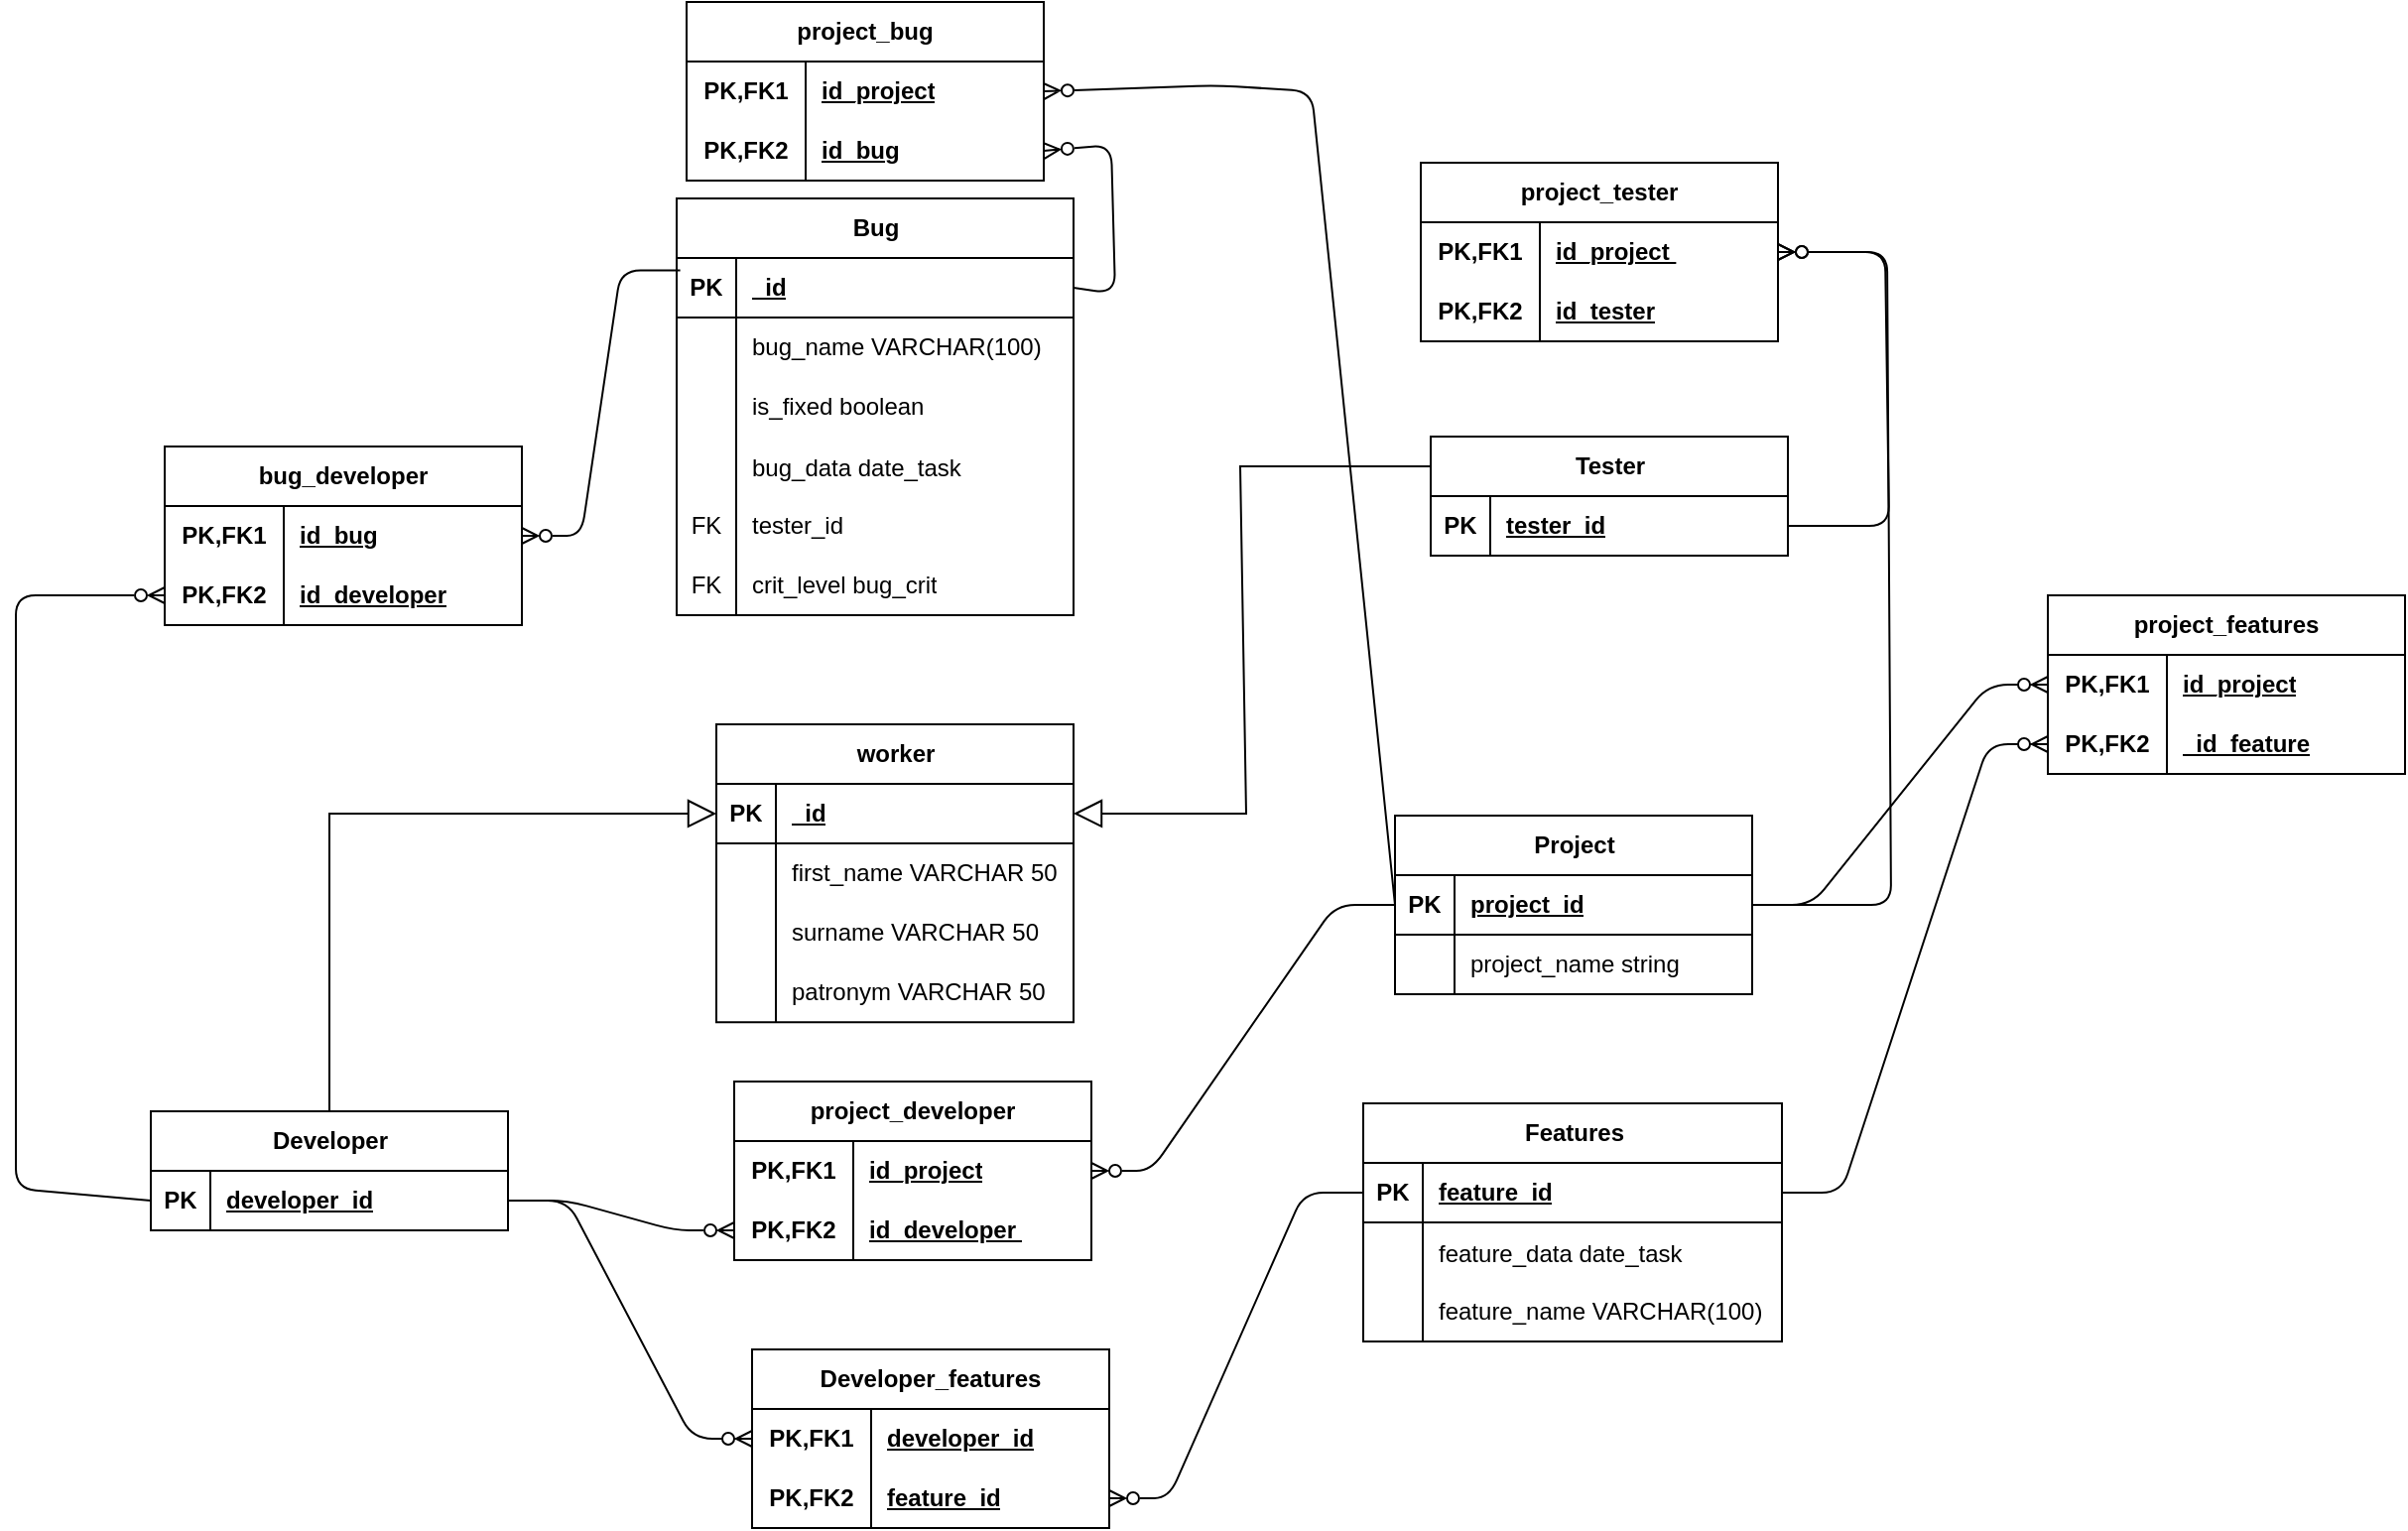 <mxfile version="24.3.0" type="device">
  <diagram id="R2lEEEUBdFMjLlhIrx00" name="Page-1">
    <mxGraphModel dx="1834" dy="367" grid="0" gridSize="11" guides="1" tooltips="1" connect="1" arrows="1" fold="1" page="0" pageScale="1" pageWidth="850" pageHeight="1100" math="0" shadow="0" extFonts="Permanent Marker^https://fonts.googleapis.com/css?family=Permanent+Marker">
      <root>
        <mxCell id="0" />
        <mxCell id="1" parent="0" />
        <mxCell id="MAnXdEzQtuogghZs_MTk-24" value="Project" style="shape=table;startSize=30;container=1;collapsible=1;childLayout=tableLayout;fixedRows=1;rowLines=0;fontStyle=1;align=center;resizeLast=1;html=1;" parent="1" vertex="1">
          <mxGeometry x="616" y="1142.997" width="180" height="90" as="geometry" />
        </mxCell>
        <mxCell id="MAnXdEzQtuogghZs_MTk-25" value="" style="shape=tableRow;horizontal=0;startSize=0;swimlaneHead=0;swimlaneBody=0;fillColor=none;collapsible=0;dropTarget=0;points=[[0,0.5],[1,0.5]];portConstraint=eastwest;top=0;left=0;right=0;bottom=1;" parent="MAnXdEzQtuogghZs_MTk-24" vertex="1">
          <mxGeometry y="30" width="180" height="30" as="geometry" />
        </mxCell>
        <mxCell id="MAnXdEzQtuogghZs_MTk-26" value="PK" style="shape=partialRectangle;connectable=0;fillColor=none;top=0;left=0;bottom=0;right=0;fontStyle=1;overflow=hidden;whiteSpace=wrap;html=1;" parent="MAnXdEzQtuogghZs_MTk-25" vertex="1">
          <mxGeometry width="30" height="30" as="geometry">
            <mxRectangle width="30" height="30" as="alternateBounds" />
          </mxGeometry>
        </mxCell>
        <mxCell id="MAnXdEzQtuogghZs_MTk-27" value="project_id" style="shape=partialRectangle;connectable=0;fillColor=none;top=0;left=0;bottom=0;right=0;align=left;spacingLeft=6;fontStyle=5;overflow=hidden;whiteSpace=wrap;html=1;" parent="MAnXdEzQtuogghZs_MTk-25" vertex="1">
          <mxGeometry x="30" width="150" height="30" as="geometry">
            <mxRectangle width="150" height="30" as="alternateBounds" />
          </mxGeometry>
        </mxCell>
        <mxCell id="MAnXdEzQtuogghZs_MTk-28" value="" style="shape=tableRow;horizontal=0;startSize=0;swimlaneHead=0;swimlaneBody=0;fillColor=none;collapsible=0;dropTarget=0;points=[[0,0.5],[1,0.5]];portConstraint=eastwest;top=0;left=0;right=0;bottom=0;" parent="MAnXdEzQtuogghZs_MTk-24" vertex="1">
          <mxGeometry y="60" width="180" height="30" as="geometry" />
        </mxCell>
        <mxCell id="MAnXdEzQtuogghZs_MTk-29" value="" style="shape=partialRectangle;connectable=0;fillColor=none;top=0;left=0;bottom=0;right=0;editable=1;overflow=hidden;whiteSpace=wrap;html=1;" parent="MAnXdEzQtuogghZs_MTk-28" vertex="1">
          <mxGeometry width="30" height="30" as="geometry">
            <mxRectangle width="30" height="30" as="alternateBounds" />
          </mxGeometry>
        </mxCell>
        <mxCell id="MAnXdEzQtuogghZs_MTk-30" value="project_name string" style="shape=partialRectangle;connectable=0;fillColor=none;top=0;left=0;bottom=0;right=0;align=left;spacingLeft=6;overflow=hidden;whiteSpace=wrap;html=1;" parent="MAnXdEzQtuogghZs_MTk-28" vertex="1">
          <mxGeometry x="30" width="150" height="30" as="geometry">
            <mxRectangle width="150" height="30" as="alternateBounds" />
          </mxGeometry>
        </mxCell>
        <mxCell id="MAnXdEzQtuogghZs_MTk-31" value="Developer" style="shape=table;startSize=30;container=1;collapsible=1;childLayout=tableLayout;fixedRows=1;rowLines=0;fontStyle=1;align=center;resizeLast=1;html=1;" parent="1" vertex="1">
          <mxGeometry x="-11" y="1291.997" width="180" height="60" as="geometry" />
        </mxCell>
        <mxCell id="MAnXdEzQtuogghZs_MTk-32" value="" style="shape=tableRow;horizontal=0;startSize=0;swimlaneHead=0;swimlaneBody=0;fillColor=none;collapsible=0;dropTarget=0;points=[[0,0.5],[1,0.5]];portConstraint=eastwest;top=0;left=0;right=0;bottom=1;" parent="MAnXdEzQtuogghZs_MTk-31" vertex="1">
          <mxGeometry y="30" width="180" height="30" as="geometry" />
        </mxCell>
        <mxCell id="MAnXdEzQtuogghZs_MTk-33" value="PK" style="shape=partialRectangle;connectable=0;fillColor=none;top=0;left=0;bottom=0;right=0;fontStyle=1;overflow=hidden;whiteSpace=wrap;html=1;" parent="MAnXdEzQtuogghZs_MTk-32" vertex="1">
          <mxGeometry width="30" height="30" as="geometry">
            <mxRectangle width="30" height="30" as="alternateBounds" />
          </mxGeometry>
        </mxCell>
        <mxCell id="MAnXdEzQtuogghZs_MTk-34" value="developer_id" style="shape=partialRectangle;connectable=0;fillColor=none;top=0;left=0;bottom=0;right=0;align=left;spacingLeft=6;fontStyle=5;overflow=hidden;whiteSpace=wrap;html=1;" parent="MAnXdEzQtuogghZs_MTk-32" vertex="1">
          <mxGeometry x="30" width="150" height="30" as="geometry">
            <mxRectangle width="150" height="30" as="alternateBounds" />
          </mxGeometry>
        </mxCell>
        <mxCell id="MAnXdEzQtuogghZs_MTk-41" value="worker" style="shape=table;startSize=30;container=1;collapsible=1;childLayout=tableLayout;fixedRows=1;rowLines=0;fontStyle=1;align=center;resizeLast=1;html=1;" parent="1" vertex="1">
          <mxGeometry x="274" y="1096.997" width="180" height="150.071" as="geometry" />
        </mxCell>
        <mxCell id="MAnXdEzQtuogghZs_MTk-42" value="" style="shape=tableRow;horizontal=0;startSize=0;swimlaneHead=0;swimlaneBody=0;fillColor=none;collapsible=0;dropTarget=0;points=[[0,0.5],[1,0.5]];portConstraint=eastwest;top=0;left=0;right=0;bottom=1;" parent="MAnXdEzQtuogghZs_MTk-41" vertex="1">
          <mxGeometry y="30" width="180" height="30" as="geometry" />
        </mxCell>
        <mxCell id="MAnXdEzQtuogghZs_MTk-43" value="PK" style="shape=partialRectangle;connectable=0;fillColor=none;top=0;left=0;bottom=0;right=0;fontStyle=1;overflow=hidden;whiteSpace=wrap;html=1;" parent="MAnXdEzQtuogghZs_MTk-42" vertex="1">
          <mxGeometry width="30" height="30" as="geometry">
            <mxRectangle width="30" height="30" as="alternateBounds" />
          </mxGeometry>
        </mxCell>
        <mxCell id="MAnXdEzQtuogghZs_MTk-44" value="_id" style="shape=partialRectangle;connectable=0;fillColor=none;top=0;left=0;bottom=0;right=0;align=left;spacingLeft=6;fontStyle=5;overflow=hidden;whiteSpace=wrap;html=1;" parent="MAnXdEzQtuogghZs_MTk-42" vertex="1">
          <mxGeometry x="30" width="150" height="30" as="geometry">
            <mxRectangle width="150" height="30" as="alternateBounds" />
          </mxGeometry>
        </mxCell>
        <mxCell id="MAnXdEzQtuogghZs_MTk-45" value="" style="shape=tableRow;horizontal=0;startSize=0;swimlaneHead=0;swimlaneBody=0;fillColor=none;collapsible=0;dropTarget=0;points=[[0,0.5],[1,0.5]];portConstraint=eastwest;top=0;left=0;right=0;bottom=0;" parent="MAnXdEzQtuogghZs_MTk-41" vertex="1">
          <mxGeometry y="60" width="180" height="30" as="geometry" />
        </mxCell>
        <mxCell id="MAnXdEzQtuogghZs_MTk-46" value="" style="shape=partialRectangle;connectable=0;fillColor=none;top=0;left=0;bottom=0;right=0;editable=1;overflow=hidden;whiteSpace=wrap;html=1;" parent="MAnXdEzQtuogghZs_MTk-45" vertex="1">
          <mxGeometry width="30" height="30" as="geometry">
            <mxRectangle width="30" height="30" as="alternateBounds" />
          </mxGeometry>
        </mxCell>
        <mxCell id="MAnXdEzQtuogghZs_MTk-47" value="first_name VARCHAR 50" style="shape=partialRectangle;connectable=0;fillColor=none;top=0;left=0;bottom=0;right=0;align=left;spacingLeft=6;overflow=hidden;whiteSpace=wrap;html=1;" parent="MAnXdEzQtuogghZs_MTk-45" vertex="1">
          <mxGeometry x="30" width="150" height="30" as="geometry">
            <mxRectangle width="150" height="30" as="alternateBounds" />
          </mxGeometry>
        </mxCell>
        <mxCell id="MAnXdEzQtuogghZs_MTk-183" value="" style="shape=tableRow;horizontal=0;startSize=0;swimlaneHead=0;swimlaneBody=0;fillColor=none;collapsible=0;dropTarget=0;points=[[0,0.5],[1,0.5]];portConstraint=eastwest;top=0;left=0;right=0;bottom=0;fontFamily=Helvetica;fontSize=12;fontColor=default;" parent="MAnXdEzQtuogghZs_MTk-41" vertex="1">
          <mxGeometry y="90" width="180" height="30" as="geometry" />
        </mxCell>
        <mxCell id="MAnXdEzQtuogghZs_MTk-184" value="" style="shape=partialRectangle;connectable=0;fillColor=none;top=0;left=0;bottom=0;right=0;fontStyle=0;overflow=hidden;whiteSpace=wrap;html=1;fontFamily=Helvetica;fontSize=12;fontColor=default;" parent="MAnXdEzQtuogghZs_MTk-183" vertex="1">
          <mxGeometry width="30" height="30" as="geometry">
            <mxRectangle width="30" height="30" as="alternateBounds" />
          </mxGeometry>
        </mxCell>
        <mxCell id="MAnXdEzQtuogghZs_MTk-185" value="surname VARCHAR 50" style="shape=partialRectangle;connectable=0;fillColor=none;top=0;left=0;bottom=0;right=0;align=left;spacingLeft=6;fontStyle=0;overflow=hidden;whiteSpace=wrap;html=1;fontFamily=Helvetica;fontSize=12;fontColor=default;" parent="MAnXdEzQtuogghZs_MTk-183" vertex="1">
          <mxGeometry x="30" width="150" height="30" as="geometry">
            <mxRectangle width="150" height="30" as="alternateBounds" />
          </mxGeometry>
        </mxCell>
        <mxCell id="MAnXdEzQtuogghZs_MTk-190" value="" style="shape=tableRow;horizontal=0;startSize=0;swimlaneHead=0;swimlaneBody=0;fillColor=none;collapsible=0;dropTarget=0;points=[[0,0.5],[1,0.5]];portConstraint=eastwest;top=0;left=0;right=0;bottom=0;fontFamily=Helvetica;fontSize=12;fontColor=default;" parent="MAnXdEzQtuogghZs_MTk-41" vertex="1">
          <mxGeometry y="120" width="180" height="30" as="geometry" />
        </mxCell>
        <mxCell id="MAnXdEzQtuogghZs_MTk-191" value="" style="shape=partialRectangle;connectable=0;fillColor=none;top=0;left=0;bottom=0;right=0;fontStyle=0;overflow=hidden;whiteSpace=wrap;html=1;fontFamily=Helvetica;fontSize=12;fontColor=default;" parent="MAnXdEzQtuogghZs_MTk-190" vertex="1">
          <mxGeometry width="30" height="30" as="geometry">
            <mxRectangle width="30" height="30" as="alternateBounds" />
          </mxGeometry>
        </mxCell>
        <mxCell id="MAnXdEzQtuogghZs_MTk-192" value="patronym&amp;nbsp;&lt;span style=&quot;background-color: initial;&quot;&gt;VARCHAR 50&lt;/span&gt;" style="shape=partialRectangle;connectable=0;fillColor=none;top=0;left=0;bottom=0;right=0;align=left;spacingLeft=6;fontStyle=0;overflow=hidden;whiteSpace=wrap;html=1;fontFamily=Helvetica;fontSize=12;fontColor=default;" parent="MAnXdEzQtuogghZs_MTk-190" vertex="1">
          <mxGeometry x="30" width="150" height="30" as="geometry">
            <mxRectangle width="150" height="30" as="alternateBounds" />
          </mxGeometry>
        </mxCell>
        <mxCell id="MAnXdEzQtuogghZs_MTk-51" value="Bug" style="shape=table;startSize=30;container=1;collapsible=1;childLayout=tableLayout;fixedRows=1;rowLines=0;fontStyle=1;align=center;resizeLast=1;html=1;" parent="1" vertex="1">
          <mxGeometry x="254" y="832" width="200" height="210" as="geometry" />
        </mxCell>
        <mxCell id="MAnXdEzQtuogghZs_MTk-52" value="" style="shape=tableRow;horizontal=0;startSize=0;swimlaneHead=0;swimlaneBody=0;fillColor=none;collapsible=0;dropTarget=0;points=[[0,0.5],[1,0.5]];portConstraint=eastwest;top=0;left=0;right=0;bottom=1;" parent="MAnXdEzQtuogghZs_MTk-51" vertex="1">
          <mxGeometry y="30" width="200" height="30" as="geometry" />
        </mxCell>
        <mxCell id="MAnXdEzQtuogghZs_MTk-53" value="PK" style="shape=partialRectangle;connectable=0;fillColor=none;top=0;left=0;bottom=0;right=0;fontStyle=1;overflow=hidden;whiteSpace=wrap;html=1;" parent="MAnXdEzQtuogghZs_MTk-52" vertex="1">
          <mxGeometry width="30" height="30" as="geometry">
            <mxRectangle width="30" height="30" as="alternateBounds" />
          </mxGeometry>
        </mxCell>
        <mxCell id="MAnXdEzQtuogghZs_MTk-54" value="_id" style="shape=partialRectangle;connectable=0;fillColor=none;top=0;left=0;bottom=0;right=0;align=left;spacingLeft=6;fontStyle=5;overflow=hidden;whiteSpace=wrap;html=1;" parent="MAnXdEzQtuogghZs_MTk-52" vertex="1">
          <mxGeometry x="30" width="170" height="30" as="geometry">
            <mxRectangle width="170" height="30" as="alternateBounds" />
          </mxGeometry>
        </mxCell>
        <mxCell id="MAnXdEzQtuogghZs_MTk-55" value="" style="shape=tableRow;horizontal=0;startSize=0;swimlaneHead=0;swimlaneBody=0;fillColor=none;collapsible=0;dropTarget=0;points=[[0,0.5],[1,0.5]];portConstraint=eastwest;top=0;left=0;right=0;bottom=0;" parent="MAnXdEzQtuogghZs_MTk-51" vertex="1">
          <mxGeometry y="60" width="200" height="30" as="geometry" />
        </mxCell>
        <mxCell id="MAnXdEzQtuogghZs_MTk-56" value="" style="shape=partialRectangle;connectable=0;fillColor=none;top=0;left=0;bottom=0;right=0;editable=1;overflow=hidden;whiteSpace=wrap;html=1;" parent="MAnXdEzQtuogghZs_MTk-55" vertex="1">
          <mxGeometry width="30" height="30" as="geometry">
            <mxRectangle width="30" height="30" as="alternateBounds" />
          </mxGeometry>
        </mxCell>
        <mxCell id="MAnXdEzQtuogghZs_MTk-57" value="bug_name VARCHAR(100)" style="shape=partialRectangle;connectable=0;fillColor=none;top=0;left=0;bottom=0;right=0;align=left;spacingLeft=6;overflow=hidden;whiteSpace=wrap;html=1;" parent="MAnXdEzQtuogghZs_MTk-55" vertex="1">
          <mxGeometry x="30" width="170" height="30" as="geometry">
            <mxRectangle width="170" height="30" as="alternateBounds" />
          </mxGeometry>
        </mxCell>
        <mxCell id="MAnXdEzQtuogghZs_MTk-58" value="" style="shape=tableRow;horizontal=0;startSize=0;swimlaneHead=0;swimlaneBody=0;fillColor=none;collapsible=0;dropTarget=0;points=[[0,0.5],[1,0.5]];portConstraint=eastwest;top=0;left=0;right=0;bottom=0;" parent="MAnXdEzQtuogghZs_MTk-51" vertex="1">
          <mxGeometry y="90" width="200" height="30" as="geometry" />
        </mxCell>
        <mxCell id="MAnXdEzQtuogghZs_MTk-59" value="" style="shape=partialRectangle;connectable=0;fillColor=none;top=0;left=0;bottom=0;right=0;editable=1;overflow=hidden;whiteSpace=wrap;html=1;" parent="MAnXdEzQtuogghZs_MTk-58" vertex="1">
          <mxGeometry width="30" height="30" as="geometry">
            <mxRectangle width="30" height="30" as="alternateBounds" />
          </mxGeometry>
        </mxCell>
        <mxCell id="MAnXdEzQtuogghZs_MTk-60" value="is_fixed boolean" style="shape=partialRectangle;connectable=0;fillColor=none;top=0;left=0;bottom=0;right=0;align=left;spacingLeft=6;overflow=hidden;whiteSpace=wrap;html=1;" parent="MAnXdEzQtuogghZs_MTk-58" vertex="1">
          <mxGeometry x="30" width="170" height="30" as="geometry">
            <mxRectangle width="170" height="30" as="alternateBounds" />
          </mxGeometry>
        </mxCell>
        <mxCell id="vAT52D-yxRdevqytOQ-D-6" value="" style="shape=tableRow;horizontal=0;startSize=0;swimlaneHead=0;swimlaneBody=0;fillColor=none;collapsible=0;dropTarget=0;points=[[0,0.5],[1,0.5]];portConstraint=eastwest;top=0;left=0;right=0;bottom=0;" vertex="1" parent="MAnXdEzQtuogghZs_MTk-51">
          <mxGeometry y="120" width="200" height="30" as="geometry" />
        </mxCell>
        <mxCell id="vAT52D-yxRdevqytOQ-D-7" value="" style="shape=partialRectangle;connectable=0;fillColor=none;top=0;left=0;bottom=0;right=0;editable=1;overflow=hidden;" vertex="1" parent="vAT52D-yxRdevqytOQ-D-6">
          <mxGeometry width="30" height="30" as="geometry">
            <mxRectangle width="30" height="30" as="alternateBounds" />
          </mxGeometry>
        </mxCell>
        <mxCell id="vAT52D-yxRdevqytOQ-D-8" value="bug_data date_task" style="shape=partialRectangle;connectable=0;fillColor=none;top=0;left=0;bottom=0;right=0;align=left;spacingLeft=6;overflow=hidden;" vertex="1" parent="vAT52D-yxRdevqytOQ-D-6">
          <mxGeometry x="30" width="170" height="30" as="geometry">
            <mxRectangle width="170" height="30" as="alternateBounds" />
          </mxGeometry>
        </mxCell>
        <mxCell id="MAnXdEzQtuogghZs_MTk-67" value="" style="shape=tableRow;horizontal=0;startSize=0;swimlaneHead=0;swimlaneBody=0;fillColor=none;collapsible=0;dropTarget=0;points=[[0,0.5],[1,0.5]];portConstraint=eastwest;top=0;left=0;right=0;bottom=0;" parent="MAnXdEzQtuogghZs_MTk-51" vertex="1">
          <mxGeometry y="150" width="200" height="30" as="geometry" />
        </mxCell>
        <mxCell id="MAnXdEzQtuogghZs_MTk-68" value="FK" style="shape=partialRectangle;connectable=0;fillColor=none;top=0;left=0;bottom=0;right=0;fontStyle=0;overflow=hidden;whiteSpace=wrap;html=1;" parent="MAnXdEzQtuogghZs_MTk-67" vertex="1">
          <mxGeometry width="30" height="30" as="geometry">
            <mxRectangle width="30" height="30" as="alternateBounds" />
          </mxGeometry>
        </mxCell>
        <mxCell id="MAnXdEzQtuogghZs_MTk-69" value="tester_id" style="shape=partialRectangle;connectable=0;fillColor=none;top=0;left=0;bottom=0;right=0;align=left;spacingLeft=6;fontStyle=0;overflow=hidden;whiteSpace=wrap;html=1;" parent="MAnXdEzQtuogghZs_MTk-67" vertex="1">
          <mxGeometry x="30" width="170" height="30" as="geometry">
            <mxRectangle width="170" height="30" as="alternateBounds" />
          </mxGeometry>
        </mxCell>
        <mxCell id="MAnXdEzQtuogghZs_MTk-76" value="" style="shape=tableRow;horizontal=0;startSize=0;swimlaneHead=0;swimlaneBody=0;fillColor=none;collapsible=0;dropTarget=0;points=[[0,0.5],[1,0.5]];portConstraint=eastwest;top=0;left=0;right=0;bottom=0;" parent="MAnXdEzQtuogghZs_MTk-51" vertex="1">
          <mxGeometry y="180" width="200" height="30" as="geometry" />
        </mxCell>
        <mxCell id="MAnXdEzQtuogghZs_MTk-77" value="FK" style="shape=partialRectangle;connectable=0;fillColor=none;top=0;left=0;bottom=0;right=0;fontStyle=0;overflow=hidden;whiteSpace=wrap;html=1;" parent="MAnXdEzQtuogghZs_MTk-76" vertex="1">
          <mxGeometry width="30" height="30" as="geometry">
            <mxRectangle width="30" height="30" as="alternateBounds" />
          </mxGeometry>
        </mxCell>
        <mxCell id="MAnXdEzQtuogghZs_MTk-78" value="crit_level bug_crit" style="shape=partialRectangle;connectable=0;fillColor=none;top=0;left=0;bottom=0;right=0;align=left;spacingLeft=6;fontStyle=0;overflow=hidden;whiteSpace=wrap;html=1;" parent="MAnXdEzQtuogghZs_MTk-76" vertex="1">
          <mxGeometry x="30" width="170" height="30" as="geometry">
            <mxRectangle width="170" height="30" as="alternateBounds" />
          </mxGeometry>
        </mxCell>
        <mxCell id="MAnXdEzQtuogghZs_MTk-108" value="project_developer" style="shape=table;startSize=30;container=1;collapsible=1;childLayout=tableLayout;fixedRows=1;rowLines=0;fontStyle=1;align=center;resizeLast=1;html=1;whiteSpace=wrap;" parent="1" vertex="1">
          <mxGeometry x="283" y="1277" width="180" height="90" as="geometry" />
        </mxCell>
        <mxCell id="MAnXdEzQtuogghZs_MTk-109" value="" style="shape=tableRow;horizontal=0;startSize=0;swimlaneHead=0;swimlaneBody=0;fillColor=none;collapsible=0;dropTarget=0;points=[[0,0.5],[1,0.5]];portConstraint=eastwest;top=0;left=0;right=0;bottom=0;html=1;" parent="MAnXdEzQtuogghZs_MTk-108" vertex="1">
          <mxGeometry y="30" width="180" height="30" as="geometry" />
        </mxCell>
        <mxCell id="MAnXdEzQtuogghZs_MTk-110" value="PK,FK1" style="shape=partialRectangle;connectable=0;fillColor=none;top=0;left=0;bottom=0;right=0;fontStyle=1;overflow=hidden;html=1;whiteSpace=wrap;" parent="MAnXdEzQtuogghZs_MTk-109" vertex="1">
          <mxGeometry width="60" height="30" as="geometry">
            <mxRectangle width="60" height="30" as="alternateBounds" />
          </mxGeometry>
        </mxCell>
        <mxCell id="MAnXdEzQtuogghZs_MTk-111" value="id_project" style="shape=partialRectangle;connectable=0;fillColor=none;top=0;left=0;bottom=0;right=0;align=left;spacingLeft=6;fontStyle=5;overflow=hidden;html=1;whiteSpace=wrap;" parent="MAnXdEzQtuogghZs_MTk-109" vertex="1">
          <mxGeometry x="60" width="120" height="30" as="geometry">
            <mxRectangle width="120" height="30" as="alternateBounds" />
          </mxGeometry>
        </mxCell>
        <mxCell id="MAnXdEzQtuogghZs_MTk-112" value="" style="shape=tableRow;horizontal=0;startSize=0;swimlaneHead=0;swimlaneBody=0;fillColor=none;collapsible=0;dropTarget=0;points=[[0,0.5],[1,0.5]];portConstraint=eastwest;top=0;left=0;right=0;bottom=1;html=1;" parent="MAnXdEzQtuogghZs_MTk-108" vertex="1">
          <mxGeometry y="60" width="180" height="30" as="geometry" />
        </mxCell>
        <mxCell id="MAnXdEzQtuogghZs_MTk-113" value="PK,FK2" style="shape=partialRectangle;connectable=0;fillColor=none;top=0;left=0;bottom=0;right=0;fontStyle=1;overflow=hidden;html=1;whiteSpace=wrap;" parent="MAnXdEzQtuogghZs_MTk-112" vertex="1">
          <mxGeometry width="60" height="30" as="geometry">
            <mxRectangle width="60" height="30" as="alternateBounds" />
          </mxGeometry>
        </mxCell>
        <mxCell id="MAnXdEzQtuogghZs_MTk-114" value="id_developer&amp;nbsp;" style="shape=partialRectangle;connectable=0;fillColor=none;top=0;left=0;bottom=0;right=0;align=left;spacingLeft=6;fontStyle=5;overflow=hidden;html=1;whiteSpace=wrap;" parent="MAnXdEzQtuogghZs_MTk-112" vertex="1">
          <mxGeometry x="60" width="120" height="30" as="geometry">
            <mxRectangle width="120" height="30" as="alternateBounds" />
          </mxGeometry>
        </mxCell>
        <mxCell id="MAnXdEzQtuogghZs_MTk-121" value="bug_developer" style="shape=table;startSize=30;container=1;collapsible=1;childLayout=tableLayout;fixedRows=1;rowLines=0;fontStyle=1;align=center;resizeLast=1;html=1;whiteSpace=wrap;" parent="1" vertex="1">
          <mxGeometry x="-4.0" y="957.0" width="180" height="90" as="geometry" />
        </mxCell>
        <mxCell id="MAnXdEzQtuogghZs_MTk-122" value="" style="shape=tableRow;horizontal=0;startSize=0;swimlaneHead=0;swimlaneBody=0;fillColor=none;collapsible=0;dropTarget=0;points=[[0,0.5],[1,0.5]];portConstraint=eastwest;top=0;left=0;right=0;bottom=0;html=1;" parent="MAnXdEzQtuogghZs_MTk-121" vertex="1">
          <mxGeometry y="30" width="180" height="30" as="geometry" />
        </mxCell>
        <mxCell id="MAnXdEzQtuogghZs_MTk-123" value="PK,FK1" style="shape=partialRectangle;connectable=0;fillColor=none;top=0;left=0;bottom=0;right=0;fontStyle=1;overflow=hidden;html=1;whiteSpace=wrap;" parent="MAnXdEzQtuogghZs_MTk-122" vertex="1">
          <mxGeometry width="60" height="30" as="geometry">
            <mxRectangle width="60" height="30" as="alternateBounds" />
          </mxGeometry>
        </mxCell>
        <mxCell id="MAnXdEzQtuogghZs_MTk-124" value="id_bug" style="shape=partialRectangle;connectable=0;fillColor=none;top=0;left=0;bottom=0;right=0;align=left;spacingLeft=6;fontStyle=5;overflow=hidden;html=1;whiteSpace=wrap;" parent="MAnXdEzQtuogghZs_MTk-122" vertex="1">
          <mxGeometry x="60" width="120" height="30" as="geometry">
            <mxRectangle width="120" height="30" as="alternateBounds" />
          </mxGeometry>
        </mxCell>
        <mxCell id="MAnXdEzQtuogghZs_MTk-125" value="" style="shape=tableRow;horizontal=0;startSize=0;swimlaneHead=0;swimlaneBody=0;fillColor=none;collapsible=0;dropTarget=0;points=[[0,0.5],[1,0.5]];portConstraint=eastwest;top=0;left=0;right=0;bottom=1;html=1;" parent="MAnXdEzQtuogghZs_MTk-121" vertex="1">
          <mxGeometry y="60" width="180" height="30" as="geometry" />
        </mxCell>
        <mxCell id="MAnXdEzQtuogghZs_MTk-126" value="PK,FK2" style="shape=partialRectangle;connectable=0;fillColor=none;top=0;left=0;bottom=0;right=0;fontStyle=1;overflow=hidden;html=1;whiteSpace=wrap;" parent="MAnXdEzQtuogghZs_MTk-125" vertex="1">
          <mxGeometry width="60" height="30" as="geometry">
            <mxRectangle width="60" height="30" as="alternateBounds" />
          </mxGeometry>
        </mxCell>
        <mxCell id="MAnXdEzQtuogghZs_MTk-127" value="id_developer" style="shape=partialRectangle;connectable=0;fillColor=none;top=0;left=0;bottom=0;right=0;align=left;spacingLeft=6;fontStyle=5;overflow=hidden;html=1;whiteSpace=wrap;" parent="MAnXdEzQtuogghZs_MTk-125" vertex="1">
          <mxGeometry x="60" width="120" height="30" as="geometry">
            <mxRectangle width="120" height="30" as="alternateBounds" />
          </mxGeometry>
        </mxCell>
        <mxCell id="MAnXdEzQtuogghZs_MTk-134" value="project_tester" style="shape=table;startSize=30;container=1;collapsible=1;childLayout=tableLayout;fixedRows=1;rowLines=0;fontStyle=1;align=center;resizeLast=1;html=1;whiteSpace=wrap;" parent="1" vertex="1">
          <mxGeometry x="629" y="814" width="180" height="90" as="geometry" />
        </mxCell>
        <mxCell id="MAnXdEzQtuogghZs_MTk-135" value="" style="shape=tableRow;horizontal=0;startSize=0;swimlaneHead=0;swimlaneBody=0;fillColor=none;collapsible=0;dropTarget=0;points=[[0,0.5],[1,0.5]];portConstraint=eastwest;top=0;left=0;right=0;bottom=0;html=1;" parent="MAnXdEzQtuogghZs_MTk-134" vertex="1">
          <mxGeometry y="30" width="180" height="30" as="geometry" />
        </mxCell>
        <mxCell id="MAnXdEzQtuogghZs_MTk-136" value="PK,FK1" style="shape=partialRectangle;connectable=0;fillColor=none;top=0;left=0;bottom=0;right=0;fontStyle=1;overflow=hidden;html=1;whiteSpace=wrap;" parent="MAnXdEzQtuogghZs_MTk-135" vertex="1">
          <mxGeometry width="60" height="30" as="geometry">
            <mxRectangle width="60" height="30" as="alternateBounds" />
          </mxGeometry>
        </mxCell>
        <mxCell id="MAnXdEzQtuogghZs_MTk-137" value="id_project&amp;nbsp;" style="shape=partialRectangle;connectable=0;fillColor=none;top=0;left=0;bottom=0;right=0;align=left;spacingLeft=6;fontStyle=5;overflow=hidden;html=1;whiteSpace=wrap;" parent="MAnXdEzQtuogghZs_MTk-135" vertex="1">
          <mxGeometry x="60" width="120" height="30" as="geometry">
            <mxRectangle width="120" height="30" as="alternateBounds" />
          </mxGeometry>
        </mxCell>
        <mxCell id="MAnXdEzQtuogghZs_MTk-138" value="" style="shape=tableRow;horizontal=0;startSize=0;swimlaneHead=0;swimlaneBody=0;fillColor=none;collapsible=0;dropTarget=0;points=[[0,0.5],[1,0.5]];portConstraint=eastwest;top=0;left=0;right=0;bottom=1;html=1;" parent="MAnXdEzQtuogghZs_MTk-134" vertex="1">
          <mxGeometry y="60" width="180" height="30" as="geometry" />
        </mxCell>
        <mxCell id="MAnXdEzQtuogghZs_MTk-139" value="PK,FK2" style="shape=partialRectangle;connectable=0;fillColor=none;top=0;left=0;bottom=0;right=0;fontStyle=1;overflow=hidden;html=1;whiteSpace=wrap;" parent="MAnXdEzQtuogghZs_MTk-138" vertex="1">
          <mxGeometry width="60" height="30" as="geometry">
            <mxRectangle width="60" height="30" as="alternateBounds" />
          </mxGeometry>
        </mxCell>
        <mxCell id="MAnXdEzQtuogghZs_MTk-140" value="id_tester" style="shape=partialRectangle;connectable=0;fillColor=none;top=0;left=0;bottom=0;right=0;align=left;spacingLeft=6;fontStyle=5;overflow=hidden;html=1;whiteSpace=wrap;" parent="MAnXdEzQtuogghZs_MTk-138" vertex="1">
          <mxGeometry x="60" width="120" height="30" as="geometry">
            <mxRectangle width="120" height="30" as="alternateBounds" />
          </mxGeometry>
        </mxCell>
        <mxCell id="MAnXdEzQtuogghZs_MTk-147" value="project_bug" style="shape=table;startSize=30;container=1;collapsible=1;childLayout=tableLayout;fixedRows=1;rowLines=0;fontStyle=1;align=center;resizeLast=1;html=1;whiteSpace=wrap;" parent="1" vertex="1">
          <mxGeometry x="259" y="733" width="180" height="90" as="geometry" />
        </mxCell>
        <mxCell id="MAnXdEzQtuogghZs_MTk-148" value="" style="shape=tableRow;horizontal=0;startSize=0;swimlaneHead=0;swimlaneBody=0;fillColor=none;collapsible=0;dropTarget=0;points=[[0,0.5],[1,0.5]];portConstraint=eastwest;top=0;left=0;right=0;bottom=0;html=1;" parent="MAnXdEzQtuogghZs_MTk-147" vertex="1">
          <mxGeometry y="30" width="180" height="30" as="geometry" />
        </mxCell>
        <mxCell id="MAnXdEzQtuogghZs_MTk-149" value="PK,FK1" style="shape=partialRectangle;connectable=0;fillColor=none;top=0;left=0;bottom=0;right=0;fontStyle=1;overflow=hidden;html=1;whiteSpace=wrap;" parent="MAnXdEzQtuogghZs_MTk-148" vertex="1">
          <mxGeometry width="60" height="30" as="geometry">
            <mxRectangle width="60" height="30" as="alternateBounds" />
          </mxGeometry>
        </mxCell>
        <mxCell id="MAnXdEzQtuogghZs_MTk-150" value="id_project" style="shape=partialRectangle;connectable=0;fillColor=none;top=0;left=0;bottom=0;right=0;align=left;spacingLeft=6;fontStyle=5;overflow=hidden;html=1;whiteSpace=wrap;" parent="MAnXdEzQtuogghZs_MTk-148" vertex="1">
          <mxGeometry x="60" width="120" height="30" as="geometry">
            <mxRectangle width="120" height="30" as="alternateBounds" />
          </mxGeometry>
        </mxCell>
        <mxCell id="MAnXdEzQtuogghZs_MTk-151" value="" style="shape=tableRow;horizontal=0;startSize=0;swimlaneHead=0;swimlaneBody=0;fillColor=none;collapsible=0;dropTarget=0;points=[[0,0.5],[1,0.5]];portConstraint=eastwest;top=0;left=0;right=0;bottom=1;html=1;" parent="MAnXdEzQtuogghZs_MTk-147" vertex="1">
          <mxGeometry y="60" width="180" height="30" as="geometry" />
        </mxCell>
        <mxCell id="MAnXdEzQtuogghZs_MTk-152" value="PK,FK2" style="shape=partialRectangle;connectable=0;fillColor=none;top=0;left=0;bottom=0;right=0;fontStyle=1;overflow=hidden;html=1;whiteSpace=wrap;" parent="MAnXdEzQtuogghZs_MTk-151" vertex="1">
          <mxGeometry width="60" height="30" as="geometry">
            <mxRectangle width="60" height="30" as="alternateBounds" />
          </mxGeometry>
        </mxCell>
        <mxCell id="MAnXdEzQtuogghZs_MTk-153" value="id_bug" style="shape=partialRectangle;connectable=0;fillColor=none;top=0;left=0;bottom=0;right=0;align=left;spacingLeft=6;fontStyle=5;overflow=hidden;html=1;whiteSpace=wrap;" parent="MAnXdEzQtuogghZs_MTk-151" vertex="1">
          <mxGeometry x="60" width="120" height="30" as="geometry">
            <mxRectangle width="120" height="30" as="alternateBounds" />
          </mxGeometry>
        </mxCell>
        <mxCell id="MAnXdEzQtuogghZs_MTk-163" value="" style="fontSize=12;html=1;endArrow=none;endFill=0;rounded=1;exitX=1;exitY=0.5;exitDx=0;exitDy=0;entryX=1;entryY=0.5;entryDx=0;entryDy=0;startArrow=ERzeroToMany;startFill=0;" parent="1" source="MAnXdEzQtuogghZs_MTk-135" target="MAnXdEzQtuogghZs_MTk-25" edge="1">
          <mxGeometry width="100" height="100" relative="1" as="geometry">
            <mxPoint x="765" y="977" as="sourcePoint" />
            <mxPoint x="776" y="1107" as="targetPoint" />
            <Array as="points">
              <mxPoint x="864" y="859" />
              <mxPoint x="866" y="1188" />
            </Array>
          </mxGeometry>
        </mxCell>
        <mxCell id="MAnXdEzQtuogghZs_MTk-164" value="" style="fontSize=12;html=1;endArrow=none;endFill=0;rounded=1;exitX=1;exitY=0.5;exitDx=0;exitDy=0;entryX=1;entryY=0.5;entryDx=0;entryDy=0;startArrow=ERzeroToMany;startFill=0;" parent="1" source="MAnXdEzQtuogghZs_MTk-151" target="MAnXdEzQtuogghZs_MTk-52" edge="1">
          <mxGeometry width="100" height="100" relative="1" as="geometry">
            <mxPoint x="443" y="881" as="sourcePoint" />
            <mxPoint x="454" y="1011" as="targetPoint" />
            <Array as="points">
              <mxPoint x="473" y="805" />
              <mxPoint x="475" y="880" />
            </Array>
          </mxGeometry>
        </mxCell>
        <mxCell id="MAnXdEzQtuogghZs_MTk-165" value="" style="fontSize=12;html=1;endArrow=none;endFill=0;rounded=1;exitX=1;exitY=0.5;exitDx=0;exitDy=0;entryX=0;entryY=0.5;entryDx=0;entryDy=0;startArrow=ERzeroToMany;startFill=0;" parent="1" source="MAnXdEzQtuogghZs_MTk-148" target="MAnXdEzQtuogghZs_MTk-25" edge="1">
          <mxGeometry width="100" height="100" relative="1" as="geometry">
            <mxPoint x="438" y="1056.86" as="sourcePoint" />
            <mxPoint x="507" y="1240" as="targetPoint" />
            <Array as="points">
              <mxPoint x="526" y="775" />
              <mxPoint x="574" y="778" />
            </Array>
          </mxGeometry>
        </mxCell>
        <mxCell id="MAnXdEzQtuogghZs_MTk-166" value="" style="edgeStyle=entityRelationEdgeStyle;fontSize=12;html=1;endArrow=none;endFill=0;rounded=1;startArrow=ERzeroToMany;startFill=0;entryX=0;entryY=0.5;entryDx=0;entryDy=0;exitX=1;exitY=0.5;exitDx=0;exitDy=0;" parent="1" source="MAnXdEzQtuogghZs_MTk-109" target="MAnXdEzQtuogghZs_MTk-25" edge="1">
          <mxGeometry width="100" height="100" relative="1" as="geometry">
            <mxPoint x="430" y="1320" as="sourcePoint" />
            <mxPoint x="530" y="1220" as="targetPoint" />
          </mxGeometry>
        </mxCell>
        <mxCell id="MAnXdEzQtuogghZs_MTk-167" value="" style="edgeStyle=entityRelationEdgeStyle;fontSize=12;html=1;endArrow=none;endFill=0;rounded=1;startArrow=ERzeroToMany;startFill=0;entryX=1;entryY=0.5;entryDx=0;entryDy=0;exitX=0;exitY=0.5;exitDx=0;exitDy=0;" parent="1" source="MAnXdEzQtuogghZs_MTk-112" target="MAnXdEzQtuogghZs_MTk-32" edge="1">
          <mxGeometry width="100" height="100" relative="1" as="geometry">
            <mxPoint x="469" y="1500" as="sourcePoint" />
            <mxPoint x="564" y="1337" as="targetPoint" />
          </mxGeometry>
        </mxCell>
        <mxCell id="MAnXdEzQtuogghZs_MTk-170" value="" style="edgeStyle=entityRelationEdgeStyle;fontSize=12;html=1;endArrow=none;endFill=0;rounded=1;entryX=0.009;entryY=0.21;entryDx=0;entryDy=0;entryPerimeter=0;exitX=1;exitY=0.5;exitDx=0;exitDy=0;startArrow=ERzeroToMany;startFill=0;" parent="1" source="MAnXdEzQtuogghZs_MTk-122" target="MAnXdEzQtuogghZs_MTk-52" edge="1">
          <mxGeometry width="100" height="100" relative="1" as="geometry">
            <mxPoint x="49" y="992" as="sourcePoint" />
            <mxPoint x="149" y="892" as="targetPoint" />
          </mxGeometry>
        </mxCell>
        <mxCell id="MAnXdEzQtuogghZs_MTk-171" value="" style="fontSize=12;html=1;endArrow=none;endFill=0;rounded=1;entryX=0;entryY=0.5;entryDx=0;entryDy=0;exitX=0;exitY=0.5;exitDx=0;exitDy=0;startArrow=ERzeroToMany;startFill=0;" parent="1" source="MAnXdEzQtuogghZs_MTk-125" target="MAnXdEzQtuogghZs_MTk-32" edge="1">
          <mxGeometry width="100" height="100" relative="1" as="geometry">
            <mxPoint x="19" y="1266" as="sourcePoint" />
            <mxPoint x="119" y="1166" as="targetPoint" />
            <Array as="points">
              <mxPoint x="-79" y="1032" />
              <mxPoint x="-79" y="1331" />
            </Array>
          </mxGeometry>
        </mxCell>
        <mxCell id="nM-cKhXmCb2oNdSJstkX-1" value="Features" style="shape=table;startSize=30;container=1;collapsible=1;childLayout=tableLayout;fixedRows=1;rowLines=0;fontStyle=1;align=center;resizeLast=1;html=1;" parent="1" vertex="1">
          <mxGeometry x="600" y="1288" width="211" height="120" as="geometry" />
        </mxCell>
        <mxCell id="nM-cKhXmCb2oNdSJstkX-2" value="" style="shape=tableRow;horizontal=0;startSize=0;swimlaneHead=0;swimlaneBody=0;fillColor=none;collapsible=0;dropTarget=0;points=[[0,0.5],[1,0.5]];portConstraint=eastwest;top=0;left=0;right=0;bottom=1;" parent="nM-cKhXmCb2oNdSJstkX-1" vertex="1">
          <mxGeometry y="30" width="211" height="30" as="geometry" />
        </mxCell>
        <mxCell id="nM-cKhXmCb2oNdSJstkX-3" value="PK" style="shape=partialRectangle;connectable=0;fillColor=none;top=0;left=0;bottom=0;right=0;fontStyle=1;overflow=hidden;whiteSpace=wrap;html=1;" parent="nM-cKhXmCb2oNdSJstkX-2" vertex="1">
          <mxGeometry width="30" height="30" as="geometry">
            <mxRectangle width="30" height="30" as="alternateBounds" />
          </mxGeometry>
        </mxCell>
        <mxCell id="nM-cKhXmCb2oNdSJstkX-4" value="feature_id" style="shape=partialRectangle;connectable=0;fillColor=none;top=0;left=0;bottom=0;right=0;align=left;spacingLeft=6;fontStyle=5;overflow=hidden;whiteSpace=wrap;html=1;" parent="nM-cKhXmCb2oNdSJstkX-2" vertex="1">
          <mxGeometry x="30" width="181" height="30" as="geometry">
            <mxRectangle width="181" height="30" as="alternateBounds" />
          </mxGeometry>
        </mxCell>
        <mxCell id="vAT52D-yxRdevqytOQ-D-9" value="" style="shape=tableRow;horizontal=0;startSize=0;swimlaneHead=0;swimlaneBody=0;fillColor=none;collapsible=0;dropTarget=0;points=[[0,0.5],[1,0.5]];portConstraint=eastwest;top=0;left=0;right=0;bottom=0;" vertex="1" parent="nM-cKhXmCb2oNdSJstkX-1">
          <mxGeometry y="60" width="211" height="30" as="geometry" />
        </mxCell>
        <mxCell id="vAT52D-yxRdevqytOQ-D-10" value="" style="shape=partialRectangle;connectable=0;fillColor=none;top=0;left=0;bottom=0;right=0;editable=1;overflow=hidden;" vertex="1" parent="vAT52D-yxRdevqytOQ-D-9">
          <mxGeometry width="30" height="30" as="geometry">
            <mxRectangle width="30" height="30" as="alternateBounds" />
          </mxGeometry>
        </mxCell>
        <mxCell id="vAT52D-yxRdevqytOQ-D-11" value="feature_data date_task" style="shape=partialRectangle;connectable=0;fillColor=none;top=0;left=0;bottom=0;right=0;align=left;spacingLeft=6;overflow=hidden;" vertex="1" parent="vAT52D-yxRdevqytOQ-D-9">
          <mxGeometry x="30" width="181" height="30" as="geometry">
            <mxRectangle width="181" height="30" as="alternateBounds" />
          </mxGeometry>
        </mxCell>
        <mxCell id="nM-cKhXmCb2oNdSJstkX-5" value="" style="shape=tableRow;horizontal=0;startSize=0;swimlaneHead=0;swimlaneBody=0;fillColor=none;collapsible=0;dropTarget=0;points=[[0,0.5],[1,0.5]];portConstraint=eastwest;top=0;left=0;right=0;bottom=0;" parent="nM-cKhXmCb2oNdSJstkX-1" vertex="1">
          <mxGeometry y="90" width="211" height="30" as="geometry" />
        </mxCell>
        <mxCell id="nM-cKhXmCb2oNdSJstkX-6" value="" style="shape=partialRectangle;connectable=0;fillColor=none;top=0;left=0;bottom=0;right=0;editable=1;overflow=hidden;whiteSpace=wrap;html=1;" parent="nM-cKhXmCb2oNdSJstkX-5" vertex="1">
          <mxGeometry width="30" height="30" as="geometry">
            <mxRectangle width="30" height="30" as="alternateBounds" />
          </mxGeometry>
        </mxCell>
        <mxCell id="nM-cKhXmCb2oNdSJstkX-7" value="feature_name VARCHAR(100)" style="shape=partialRectangle;connectable=0;fillColor=none;top=0;left=0;bottom=0;right=0;align=left;spacingLeft=6;overflow=hidden;whiteSpace=wrap;html=1;" parent="nM-cKhXmCb2oNdSJstkX-5" vertex="1">
          <mxGeometry x="30" width="181" height="30" as="geometry">
            <mxRectangle width="181" height="30" as="alternateBounds" />
          </mxGeometry>
        </mxCell>
        <mxCell id="nM-cKhXmCb2oNdSJstkX-40" value="Developer_features" style="shape=table;startSize=30;container=1;collapsible=1;childLayout=tableLayout;fixedRows=1;rowLines=0;fontStyle=1;align=center;resizeLast=1;html=1;whiteSpace=wrap;" parent="1" vertex="1">
          <mxGeometry x="292" y="1412" width="180" height="90" as="geometry" />
        </mxCell>
        <mxCell id="nM-cKhXmCb2oNdSJstkX-41" value="" style="shape=tableRow;horizontal=0;startSize=0;swimlaneHead=0;swimlaneBody=0;fillColor=none;collapsible=0;dropTarget=0;points=[[0,0.5],[1,0.5]];portConstraint=eastwest;top=0;left=0;right=0;bottom=0;html=1;" parent="nM-cKhXmCb2oNdSJstkX-40" vertex="1">
          <mxGeometry y="30" width="180" height="30" as="geometry" />
        </mxCell>
        <mxCell id="nM-cKhXmCb2oNdSJstkX-42" value="PK,FK1" style="shape=partialRectangle;connectable=0;fillColor=none;top=0;left=0;bottom=0;right=0;fontStyle=1;overflow=hidden;html=1;whiteSpace=wrap;" parent="nM-cKhXmCb2oNdSJstkX-41" vertex="1">
          <mxGeometry width="60" height="30" as="geometry">
            <mxRectangle width="60" height="30" as="alternateBounds" />
          </mxGeometry>
        </mxCell>
        <mxCell id="nM-cKhXmCb2oNdSJstkX-43" value="developer_id" style="shape=partialRectangle;connectable=0;fillColor=none;top=0;left=0;bottom=0;right=0;align=left;spacingLeft=6;fontStyle=5;overflow=hidden;html=1;whiteSpace=wrap;" parent="nM-cKhXmCb2oNdSJstkX-41" vertex="1">
          <mxGeometry x="60" width="120" height="30" as="geometry">
            <mxRectangle width="120" height="30" as="alternateBounds" />
          </mxGeometry>
        </mxCell>
        <mxCell id="nM-cKhXmCb2oNdSJstkX-44" value="" style="shape=tableRow;horizontal=0;startSize=0;swimlaneHead=0;swimlaneBody=0;fillColor=none;collapsible=0;dropTarget=0;points=[[0,0.5],[1,0.5]];portConstraint=eastwest;top=0;left=0;right=0;bottom=1;html=1;" parent="nM-cKhXmCb2oNdSJstkX-40" vertex="1">
          <mxGeometry y="60" width="180" height="30" as="geometry" />
        </mxCell>
        <mxCell id="nM-cKhXmCb2oNdSJstkX-45" value="PK,FK2" style="shape=partialRectangle;connectable=0;fillColor=none;top=0;left=0;bottom=0;right=0;fontStyle=1;overflow=hidden;html=1;whiteSpace=wrap;" parent="nM-cKhXmCb2oNdSJstkX-44" vertex="1">
          <mxGeometry width="60" height="30" as="geometry">
            <mxRectangle width="60" height="30" as="alternateBounds" />
          </mxGeometry>
        </mxCell>
        <mxCell id="nM-cKhXmCb2oNdSJstkX-46" value="feature_id" style="shape=partialRectangle;connectable=0;fillColor=none;top=0;left=0;bottom=0;right=0;align=left;spacingLeft=6;fontStyle=5;overflow=hidden;html=1;whiteSpace=wrap;" parent="nM-cKhXmCb2oNdSJstkX-44" vertex="1">
          <mxGeometry x="60" width="120" height="30" as="geometry">
            <mxRectangle width="120" height="30" as="alternateBounds" />
          </mxGeometry>
        </mxCell>
        <mxCell id="nM-cKhXmCb2oNdSJstkX-53" value="project_features" style="shape=table;startSize=30;container=1;collapsible=1;childLayout=tableLayout;fixedRows=1;rowLines=0;fontStyle=1;align=center;resizeLast=1;html=1;whiteSpace=wrap;" parent="1" vertex="1">
          <mxGeometry x="945" y="1032" width="180" height="90" as="geometry" />
        </mxCell>
        <mxCell id="nM-cKhXmCb2oNdSJstkX-54" value="" style="shape=tableRow;horizontal=0;startSize=0;swimlaneHead=0;swimlaneBody=0;fillColor=none;collapsible=0;dropTarget=0;points=[[0,0.5],[1,0.5]];portConstraint=eastwest;top=0;left=0;right=0;bottom=0;html=1;" parent="nM-cKhXmCb2oNdSJstkX-53" vertex="1">
          <mxGeometry y="30" width="180" height="30" as="geometry" />
        </mxCell>
        <mxCell id="nM-cKhXmCb2oNdSJstkX-55" value="PK,FK1" style="shape=partialRectangle;connectable=0;fillColor=none;top=0;left=0;bottom=0;right=0;fontStyle=1;overflow=hidden;html=1;whiteSpace=wrap;" parent="nM-cKhXmCb2oNdSJstkX-54" vertex="1">
          <mxGeometry width="60" height="30" as="geometry">
            <mxRectangle width="60" height="30" as="alternateBounds" />
          </mxGeometry>
        </mxCell>
        <mxCell id="nM-cKhXmCb2oNdSJstkX-56" value="id_project" style="shape=partialRectangle;connectable=0;fillColor=none;top=0;left=0;bottom=0;right=0;align=left;spacingLeft=6;fontStyle=5;overflow=hidden;html=1;whiteSpace=wrap;" parent="nM-cKhXmCb2oNdSJstkX-54" vertex="1">
          <mxGeometry x="60" width="120" height="30" as="geometry">
            <mxRectangle width="120" height="30" as="alternateBounds" />
          </mxGeometry>
        </mxCell>
        <mxCell id="nM-cKhXmCb2oNdSJstkX-57" value="" style="shape=tableRow;horizontal=0;startSize=0;swimlaneHead=0;swimlaneBody=0;fillColor=none;collapsible=0;dropTarget=0;points=[[0,0.5],[1,0.5]];portConstraint=eastwest;top=0;left=0;right=0;bottom=1;html=1;" parent="nM-cKhXmCb2oNdSJstkX-53" vertex="1">
          <mxGeometry y="60" width="180" height="30" as="geometry" />
        </mxCell>
        <mxCell id="nM-cKhXmCb2oNdSJstkX-58" value="PK,FK2" style="shape=partialRectangle;connectable=0;fillColor=none;top=0;left=0;bottom=0;right=0;fontStyle=1;overflow=hidden;html=1;whiteSpace=wrap;" parent="nM-cKhXmCb2oNdSJstkX-57" vertex="1">
          <mxGeometry width="60" height="30" as="geometry">
            <mxRectangle width="60" height="30" as="alternateBounds" />
          </mxGeometry>
        </mxCell>
        <mxCell id="nM-cKhXmCb2oNdSJstkX-59" value="_id_feature" style="shape=partialRectangle;connectable=0;fillColor=none;top=0;left=0;bottom=0;right=0;align=left;spacingLeft=6;fontStyle=5;overflow=hidden;html=1;whiteSpace=wrap;" parent="nM-cKhXmCb2oNdSJstkX-57" vertex="1">
          <mxGeometry x="60" width="120" height="30" as="geometry">
            <mxRectangle width="120" height="30" as="alternateBounds" />
          </mxGeometry>
        </mxCell>
        <mxCell id="nM-cKhXmCb2oNdSJstkX-66" value="" style="fontSize=12;html=1;endArrow=ERzeroToMany;endFill=1;rounded=1;entryX=0;entryY=0.5;entryDx=0;entryDy=0;edgeStyle=entityRelationEdgeStyle;curved=0;" parent="1" source="MAnXdEzQtuogghZs_MTk-32" target="nM-cKhXmCb2oNdSJstkX-41" edge="1">
          <mxGeometry width="100" height="100" relative="1" as="geometry">
            <mxPoint x="180" y="1393" as="sourcePoint" />
            <mxPoint x="280" y="1493" as="targetPoint" />
          </mxGeometry>
        </mxCell>
        <mxCell id="nM-cKhXmCb2oNdSJstkX-67" value="" style="edgeStyle=entityRelationEdgeStyle;fontSize=12;html=1;endArrow=ERzeroToMany;endFill=1;rounded=1;exitX=1;exitY=0.5;exitDx=0;exitDy=0;entryX=0;entryY=0.5;entryDx=0;entryDy=0;curved=0;" parent="1" source="nM-cKhXmCb2oNdSJstkX-2" target="nM-cKhXmCb2oNdSJstkX-57" edge="1">
          <mxGeometry width="100" height="100" relative="1" as="geometry">
            <mxPoint x="675" y="1650" as="sourcePoint" />
            <mxPoint x="775" y="1550" as="targetPoint" />
          </mxGeometry>
        </mxCell>
        <mxCell id="nM-cKhXmCb2oNdSJstkX-68" value="" style="edgeStyle=entityRelationEdgeStyle;fontSize=12;html=1;endArrow=none;endFill=0;rounded=1;startArrow=ERzeroToMany;startFill=0;entryX=0;entryY=0.5;entryDx=0;entryDy=0;exitX=1;exitY=0.5;exitDx=0;exitDy=0;curved=0;" parent="1" source="nM-cKhXmCb2oNdSJstkX-44" target="nM-cKhXmCb2oNdSJstkX-2" edge="1">
          <mxGeometry width="100" height="100" relative="1" as="geometry">
            <mxPoint x="499" y="1632" as="sourcePoint" />
            <mxPoint x="599" y="1532" as="targetPoint" />
          </mxGeometry>
        </mxCell>
        <mxCell id="nM-cKhXmCb2oNdSJstkX-69" value="" style="edgeStyle=entityRelationEdgeStyle;fontSize=12;html=1;endArrow=ERzeroToMany;endFill=1;rounded=1;exitX=1;exitY=0.5;exitDx=0;exitDy=0;entryX=0;entryY=0.5;entryDx=0;entryDy=0;curved=0;" parent="1" source="MAnXdEzQtuogghZs_MTk-25" target="nM-cKhXmCb2oNdSJstkX-54" edge="1">
          <mxGeometry width="100" height="100" relative="1" as="geometry">
            <mxPoint x="759" y="1388" as="sourcePoint" />
            <mxPoint x="859" y="1288" as="targetPoint" />
          </mxGeometry>
        </mxCell>
        <mxCell id="iGiyDuudi1vOfxz7RiTJ-9" value="Tester" style="shape=table;startSize=30;container=1;collapsible=1;childLayout=tableLayout;fixedRows=1;rowLines=0;fontStyle=1;align=center;resizeLast=1;html=1;" parent="1" vertex="1">
          <mxGeometry x="634" y="952" width="180" height="60" as="geometry" />
        </mxCell>
        <mxCell id="iGiyDuudi1vOfxz7RiTJ-10" value="" style="shape=tableRow;horizontal=0;startSize=0;swimlaneHead=0;swimlaneBody=0;fillColor=none;collapsible=0;dropTarget=0;points=[[0,0.5],[1,0.5]];portConstraint=eastwest;top=0;left=0;right=0;bottom=1;" parent="iGiyDuudi1vOfxz7RiTJ-9" vertex="1">
          <mxGeometry y="30" width="180" height="30" as="geometry" />
        </mxCell>
        <mxCell id="iGiyDuudi1vOfxz7RiTJ-11" value="PK" style="shape=partialRectangle;connectable=0;fillColor=none;top=0;left=0;bottom=0;right=0;fontStyle=1;overflow=hidden;whiteSpace=wrap;html=1;" parent="iGiyDuudi1vOfxz7RiTJ-10" vertex="1">
          <mxGeometry width="30" height="30" as="geometry">
            <mxRectangle width="30" height="30" as="alternateBounds" />
          </mxGeometry>
        </mxCell>
        <mxCell id="iGiyDuudi1vOfxz7RiTJ-12" value="tester_id" style="shape=partialRectangle;connectable=0;fillColor=none;top=0;left=0;bottom=0;right=0;align=left;spacingLeft=6;fontStyle=5;overflow=hidden;whiteSpace=wrap;html=1;" parent="iGiyDuudi1vOfxz7RiTJ-10" vertex="1">
          <mxGeometry x="30" width="150" height="30" as="geometry">
            <mxRectangle width="150" height="30" as="alternateBounds" />
          </mxGeometry>
        </mxCell>
        <mxCell id="vAT52D-yxRdevqytOQ-D-2" value="" style="endArrow=block;endFill=0;endSize=12;html=1;rounded=0;entryX=0;entryY=0.5;entryDx=0;entryDy=0;exitX=0.5;exitY=0;exitDx=0;exitDy=0;" edge="1" parent="1" source="MAnXdEzQtuogghZs_MTk-31" target="MAnXdEzQtuogghZs_MTk-42">
          <mxGeometry width="160" relative="1" as="geometry">
            <mxPoint x="17" y="1222" as="sourcePoint" />
            <mxPoint x="177" y="1222" as="targetPoint" />
            <Array as="points">
              <mxPoint x="79" y="1142" />
            </Array>
          </mxGeometry>
        </mxCell>
        <mxCell id="vAT52D-yxRdevqytOQ-D-4" value="" style="endArrow=none;endFill=0;endSize=12;html=1;rounded=0;exitX=1;exitY=0.5;exitDx=0;exitDy=0;entryX=0;entryY=0.25;entryDx=0;entryDy=0;startArrow=block;startFill=0;targetPerimeterSpacing=0;strokeWidth=1;startSize=12;" edge="1" parent="1" source="MAnXdEzQtuogghZs_MTk-42" target="iGiyDuudi1vOfxz7RiTJ-9">
          <mxGeometry width="160" relative="1" as="geometry">
            <mxPoint x="484" y="1066" as="sourcePoint" />
            <mxPoint x="644" y="1066" as="targetPoint" />
            <Array as="points">
              <mxPoint x="541" y="1142" />
              <mxPoint x="538" y="967" />
            </Array>
          </mxGeometry>
        </mxCell>
        <mxCell id="vAT52D-yxRdevqytOQ-D-5" value="" style="fontSize=12;html=1;endArrow=none;endFill=0;rounded=1;exitX=1;exitY=0.5;exitDx=0;exitDy=0;entryX=1;entryY=0.5;entryDx=0;entryDy=0;startArrow=ERzeroToMany;startFill=0;" edge="1" parent="1" source="MAnXdEzQtuogghZs_MTk-135" target="iGiyDuudi1vOfxz7RiTJ-10">
          <mxGeometry width="100" height="100" relative="1" as="geometry">
            <mxPoint x="820" y="870" as="sourcePoint" />
            <mxPoint x="807" y="1199" as="targetPoint" />
            <Array as="points">
              <mxPoint x="863" y="859" />
              <mxPoint x="865" y="997" />
            </Array>
          </mxGeometry>
        </mxCell>
      </root>
    </mxGraphModel>
  </diagram>
</mxfile>
